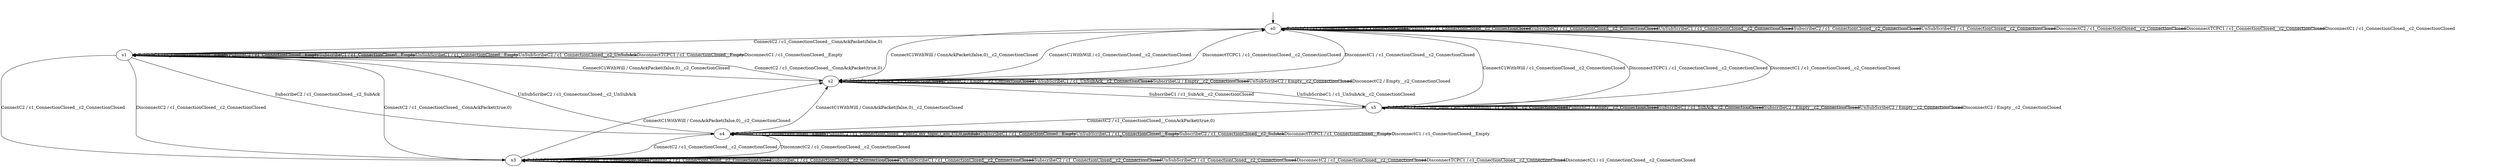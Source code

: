 digraph h0 {
s0 [label="s0"];
s1 [label="s1"];
s2 [label="s2"];
s3 [label="s3"];
s4 [label="s4"];
s5 [label="s5"];
s0 -> s1 [label="ConnectC2 / c1_ConnectionClosed__ConnAckPacket(false,0)"];
s0 -> s2 [label="ConnectC1WithWill / ConnAckPacket(false,0)__c2_ConnectionClosed"];
s0 -> s0 [label="PublishC1 / c1_ConnectionClosed__c2_ConnectionClosed"];
s0 -> s0 [label="PublishC2 / c1_ConnectionClosed__c2_ConnectionClosed"];
s0 -> s0 [label="SubscribeC1 / c1_ConnectionClosed__c2_ConnectionClosed"];
s0 -> s0 [label="UnSubScribeC1 / c1_ConnectionClosed__c2_ConnectionClosed"];
s0 -> s0 [label="SubscribeC2 / c1_ConnectionClosed__c2_ConnectionClosed"];
s0 -> s0 [label="UnSubScribeC2 / c1_ConnectionClosed__c2_ConnectionClosed"];
s0 -> s0 [label="DisconnectC2 / c1_ConnectionClosed__c2_ConnectionClosed"];
s0 -> s0 [label="DisconnectTCPC1 / c1_ConnectionClosed__c2_ConnectionClosed"];
s0 -> s0 [label="DisconnectC1 / c1_ConnectionClosed__c2_ConnectionClosed"];
s1 -> s3 [label="ConnectC2 / c1_ConnectionClosed__c2_ConnectionClosed"];
s1 -> s2 [label="ConnectC1WithWill / ConnAckPacket(false,0)__c2_ConnectionClosed"];
s1 -> s1 [label="PublishC1 / c1_ConnectionClosed__Empty"];
s1 -> s1 [label="PublishC2 / c1_ConnectionClosed__Empty"];
s1 -> s1 [label="SubscribeC1 / c1_ConnectionClosed__Empty"];
s1 -> s1 [label="UnSubScribeC1 / c1_ConnectionClosed__Empty"];
s1 -> s4 [label="SubscribeC2 / c1_ConnectionClosed__c2_SubAck"];
s1 -> s1 [label="UnSubScribeC2 / c1_ConnectionClosed__c2_UnSubAck"];
s1 -> s3 [label="DisconnectC2 / c1_ConnectionClosed__c2_ConnectionClosed"];
s1 -> s1 [label="DisconnectTCPC1 / c1_ConnectionClosed__Empty"];
s1 -> s1 [label="DisconnectC1 / c1_ConnectionClosed__Empty"];
s2 -> s1 [label="ConnectC2 / c1_ConnectionClosed__ConnAckPacket(true,0)"];
s2 -> s0 [label="ConnectC1WithWill / c1_ConnectionClosed__c2_ConnectionClosed"];
s2 -> s2 [label="PublishC1 / c1_PubAck__c2_ConnectionClosed"];
s2 -> s2 [label="PublishC2 / Empty__c2_ConnectionClosed"];
s2 -> s5 [label="SubscribeC1 / c1_SubAck__c2_ConnectionClosed"];
s2 -> s2 [label="UnSubScribeC1 / c1_UnSubAck__c2_ConnectionClosed"];
s2 -> s2 [label="SubscribeC2 / Empty__c2_ConnectionClosed"];
s2 -> s2 [label="UnSubScribeC2 / Empty__c2_ConnectionClosed"];
s2 -> s2 [label="DisconnectC2 / Empty__c2_ConnectionClosed"];
s2 -> s0 [label="DisconnectTCPC1 / c1_ConnectionClosed__c2_ConnectionClosed"];
s2 -> s0 [label="DisconnectC1 / c1_ConnectionClosed__c2_ConnectionClosed"];
s3 -> s1 [label="ConnectC2 / c1_ConnectionClosed__ConnAckPacket(true,0)"];
s3 -> s2 [label="ConnectC1WithWill / ConnAckPacket(false,0)__c2_ConnectionClosed"];
s3 -> s3 [label="PublishC1 / c1_ConnectionClosed__c2_ConnectionClosed"];
s3 -> s3 [label="PublishC2 / c1_ConnectionClosed__c2_ConnectionClosed"];
s3 -> s3 [label="SubscribeC1 / c1_ConnectionClosed__c2_ConnectionClosed"];
s3 -> s3 [label="UnSubScribeC1 / c1_ConnectionClosed__c2_ConnectionClosed"];
s3 -> s3 [label="SubscribeC2 / c1_ConnectionClosed__c2_ConnectionClosed"];
s3 -> s3 [label="UnSubScribeC2 / c1_ConnectionClosed__c2_ConnectionClosed"];
s3 -> s3 [label="DisconnectC2 / c1_ConnectionClosed__c2_ConnectionClosed"];
s3 -> s3 [label="DisconnectTCPC1 / c1_ConnectionClosed__c2_ConnectionClosed"];
s3 -> s3 [label="DisconnectC1 / c1_ConnectionClosed__c2_ConnectionClosed"];
s4 -> s3 [label="ConnectC2 / c1_ConnectionClosed__c2_ConnectionClosed"];
s4 -> s2 [label="ConnectC1WithWill / ConnAckPacket(false,0)__c2_ConnectionClosed"];
s4 -> s4 [label="PublishC1 / c1_ConnectionClosed__Empty"];
s4 -> s4 [label="PublishC2 / c1_ConnectionClosed__Pub(c2,my_topic,i_am_C2,0,notdub)"];
s4 -> s4 [label="SubscribeC1 / c1_ConnectionClosed__Empty"];
s4 -> s4 [label="UnSubScribeC1 / c1_ConnectionClosed__Empty"];
s4 -> s4 [label="SubscribeC2 / c1_ConnectionClosed__c2_SubAck"];
s4 -> s1 [label="UnSubScribeC2 / c1_ConnectionClosed__c2_UnSubAck"];
s4 -> s3 [label="DisconnectC2 / c1_ConnectionClosed__c2_ConnectionClosed"];
s4 -> s4 [label="DisconnectTCPC1 / c1_ConnectionClosed__Empty"];
s4 -> s4 [label="DisconnectC1 / c1_ConnectionClosed__Empty"];
s5 -> s4 [label="ConnectC2 / c1_ConnectionClosed__ConnAckPacket(true,0)"];
s5 -> s0 [label="ConnectC1WithWill / c1_ConnectionClosed__c2_ConnectionClosed"];
s5 -> s5 [label="PublishC1 / Pub(c1,my_topic,i_am_C1,0,notdub)__c1_PubAck__c2_ConnectionClosed"];
s5 -> s5 [label="PublishC2 / Empty__c2_ConnectionClosed"];
s5 -> s5 [label="SubscribeC1 / c1_SubAck__c2_ConnectionClosed"];
s5 -> s2 [label="UnSubScribeC1 / c1_UnSubAck__c2_ConnectionClosed"];
s5 -> s5 [label="SubscribeC2 / Empty__c2_ConnectionClosed"];
s5 -> s5 [label="UnSubScribeC2 / Empty__c2_ConnectionClosed"];
s5 -> s5 [label="DisconnectC2 / Empty__c2_ConnectionClosed"];
s5 -> s0 [label="DisconnectTCPC1 / c1_ConnectionClosed__c2_ConnectionClosed"];
s5 -> s0 [label="DisconnectC1 / c1_ConnectionClosed__c2_ConnectionClosed"];
__start0 [shape=none, label=""];
__start0 -> s0 [label=""];
}
